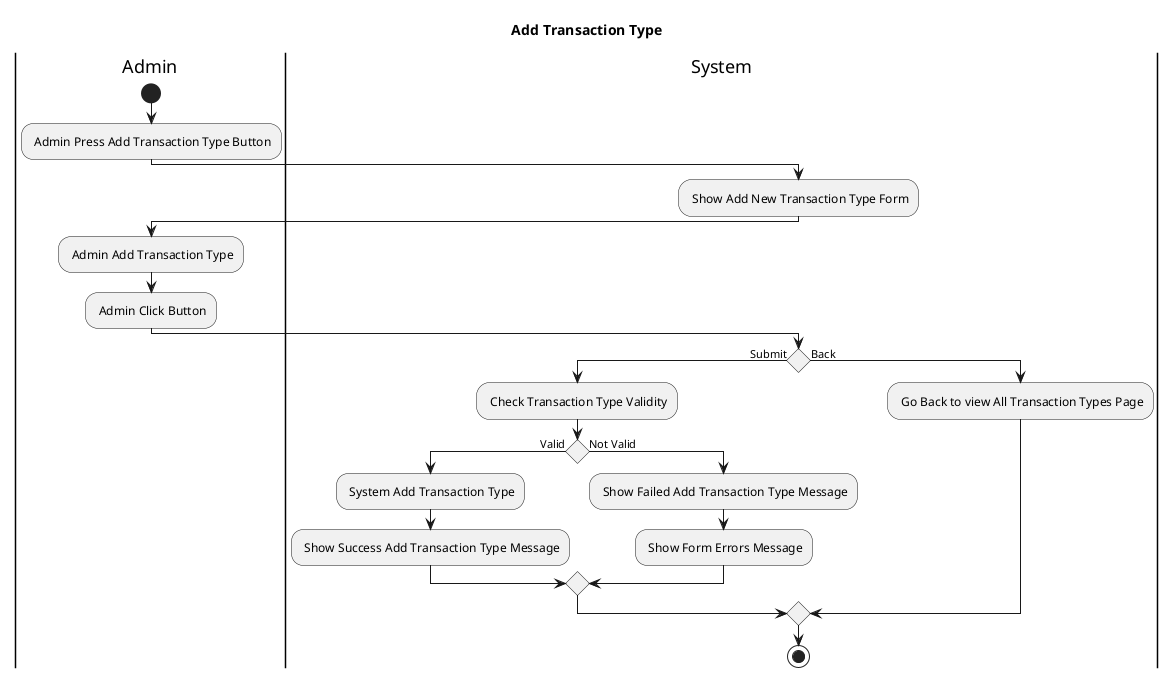@startuml
title Add Transaction Type 
|Admin|
start 
    : Admin Press Add Transaction Type Button;
|System|
    : Show Add New Transaction Type Form;
|Admin|
    : Admin Add Transaction Type;
    : Admin Click Button;
|System|
If () then (Submit)
    : Check Transaction Type Validity;
    if () is (Valid) then
        : System Add Transaction Type;
        : Show Success Add Transaction Type Message;
    else (Not Valid)
        : Show Failed Add Transaction Type Message;
        : Show Form Errors Message;
        
    endif
else (Back)
    : Go Back to view All Transaction Types Page;
      
endif
stop
@enduml